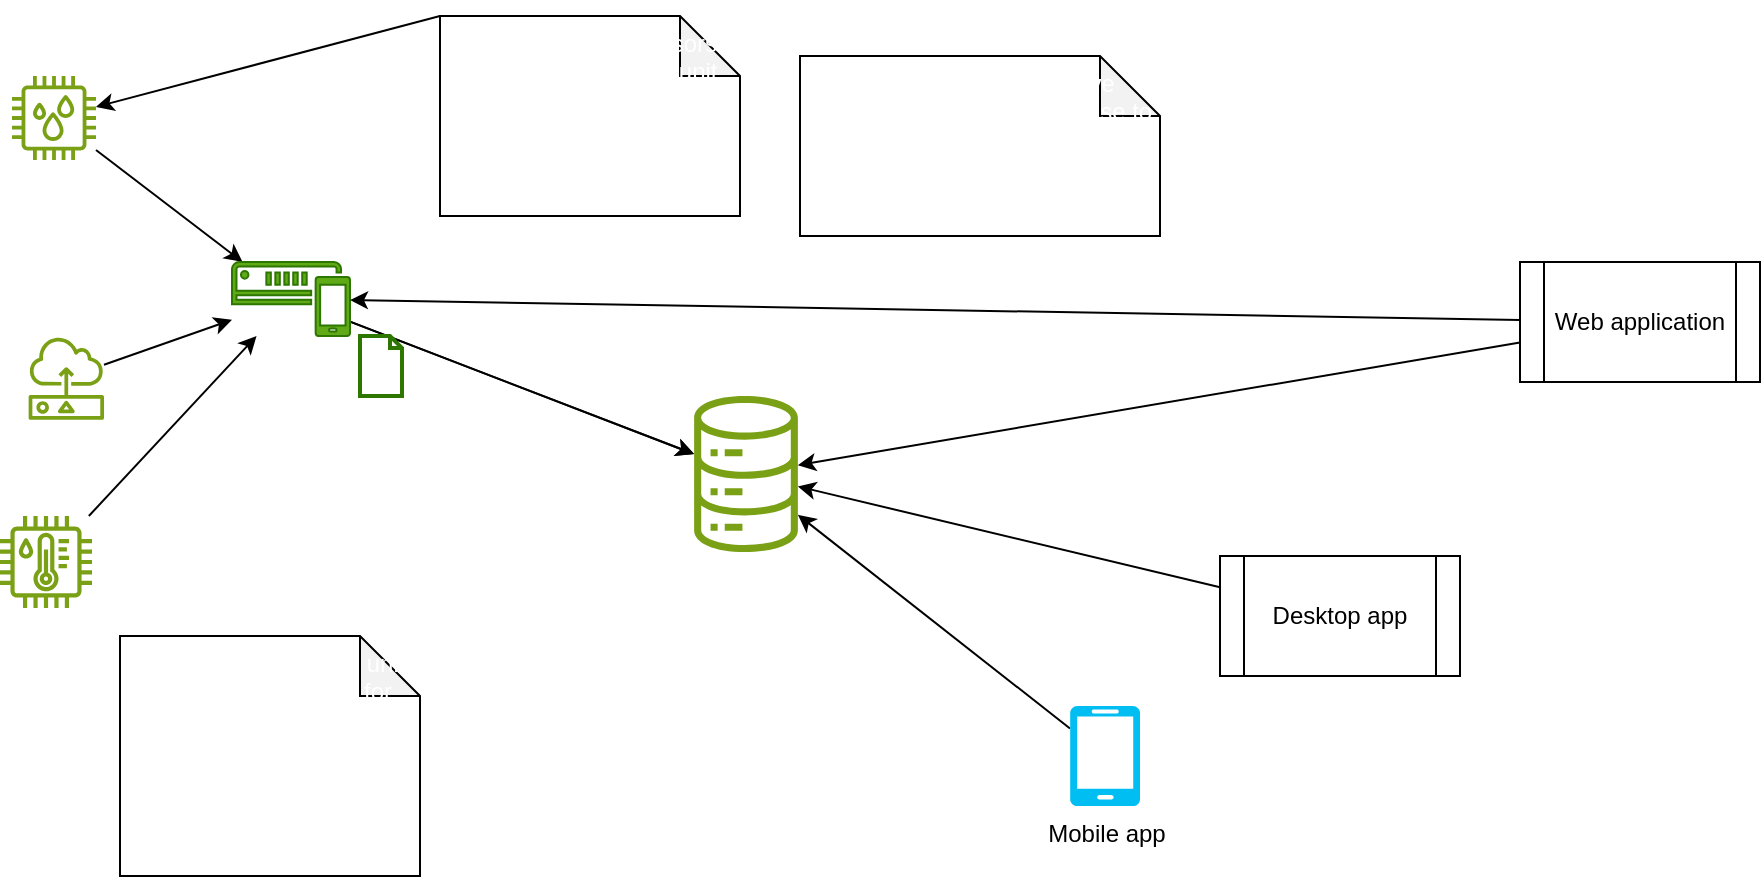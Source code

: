 <mxfile version="27.0.9">
  <diagram name="Page-1" id="0Fds_IvH_rpwKlloqNC5">
    <mxGraphModel dx="983" dy="580" grid="1" gridSize="10" guides="1" tooltips="1" connect="1" arrows="1" fold="1" page="1" pageScale="1" pageWidth="850" pageHeight="1100" math="0" shadow="0">
      <root>
        <mxCell id="0" />
        <mxCell id="1" parent="0" />
        <mxCell id="rezfCyd87ID24qsZE8oq-10" style="rounded=0;orthogonalLoop=1;jettySize=auto;html=1;" edge="1" parent="1" source="rezfCyd87ID24qsZE8oq-1" target="rezfCyd87ID24qsZE8oq-4">
          <mxGeometry relative="1" as="geometry" />
        </mxCell>
        <mxCell id="rezfCyd87ID24qsZE8oq-1" value="&lt;font style=&quot;color: rgb(255, 255, 255);&quot;&gt;SU1&lt;/font&gt;" style="sketch=0;outlineConnect=0;fontColor=#232F3E;gradientColor=none;fillColor=#7AA116;strokeColor=none;dashed=0;verticalLabelPosition=bottom;verticalAlign=top;align=center;html=1;fontSize=12;fontStyle=0;aspect=fixed;pointerEvents=1;shape=mxgraph.aws4.iot_thing_humidity_sensor;" vertex="1" parent="1">
          <mxGeometry x="286" y="610" width="42" height="42" as="geometry" />
        </mxCell>
        <mxCell id="rezfCyd87ID24qsZE8oq-12" style="rounded=0;orthogonalLoop=1;jettySize=auto;html=1;" edge="1" parent="1" source="rezfCyd87ID24qsZE8oq-2" target="rezfCyd87ID24qsZE8oq-4">
          <mxGeometry relative="1" as="geometry" />
        </mxCell>
        <mxCell id="rezfCyd87ID24qsZE8oq-2" value="SUn" style="sketch=0;outlineConnect=0;fontColor=#FFFFFF;gradientColor=none;fillColor=#7AA116;strokeColor=none;dashed=0;verticalLabelPosition=bottom;verticalAlign=top;align=center;html=1;fontSize=12;fontStyle=0;aspect=fixed;pointerEvents=1;shape=mxgraph.aws4.iot_thing_temperature_humidity_sensor;" vertex="1" parent="1">
          <mxGeometry x="280" y="830" width="46" height="46" as="geometry" />
        </mxCell>
        <mxCell id="rezfCyd87ID24qsZE8oq-11" style="rounded=0;orthogonalLoop=1;jettySize=auto;html=1;" edge="1" parent="1" source="rezfCyd87ID24qsZE8oq-3" target="rezfCyd87ID24qsZE8oq-4">
          <mxGeometry relative="1" as="geometry" />
        </mxCell>
        <mxCell id="rezfCyd87ID24qsZE8oq-3" value="SU2" style="sketch=0;outlineConnect=0;fontColor=#FFFFFF;gradientColor=none;fillColor=#7AA116;strokeColor=none;dashed=0;verticalLabelPosition=bottom;verticalAlign=top;align=center;html=1;fontSize=12;fontStyle=0;aspect=fixed;pointerEvents=1;shape=mxgraph.aws4.sensor;" vertex="1" parent="1">
          <mxGeometry x="294.31" y="740" width="37.69" height="42" as="geometry" />
        </mxCell>
        <mxCell id="rezfCyd87ID24qsZE8oq-34" style="rounded=0;orthogonalLoop=1;jettySize=auto;html=1;" edge="1" parent="1" source="rezfCyd87ID24qsZE8oq-4" target="rezfCyd87ID24qsZE8oq-19">
          <mxGeometry relative="1" as="geometry" />
        </mxCell>
        <mxCell id="rezfCyd87ID24qsZE8oq-35" style="rounded=0;orthogonalLoop=1;jettySize=auto;html=1;" edge="1" parent="1" source="rezfCyd87ID24qsZE8oq-4" target="rezfCyd87ID24qsZE8oq-19">
          <mxGeometry relative="1" as="geometry" />
        </mxCell>
        <mxCell id="rezfCyd87ID24qsZE8oq-4" value="CU" style="sketch=0;pointerEvents=1;shadow=0;dashed=0;html=1;strokeColor=#2D7600;fillColor=#60a917;labelPosition=center;verticalLabelPosition=bottom;verticalAlign=top;outlineConnect=0;align=center;shape=mxgraph.office.communications.sms_gateway;fontColor=#ffffff;" vertex="1" parent="1">
          <mxGeometry x="396" y="703" width="59" height="37" as="geometry" />
        </mxCell>
        <mxCell id="rezfCyd87ID24qsZE8oq-14" style="rounded=0;orthogonalLoop=1;jettySize=auto;html=1;exitX=0;exitY=0;exitDx=0;exitDy=0;exitPerimeter=0;" edge="1" parent="1" source="rezfCyd87ID24qsZE8oq-13" target="rezfCyd87ID24qsZE8oq-1">
          <mxGeometry relative="1" as="geometry" />
        </mxCell>
        <mxCell id="rezfCyd87ID24qsZE8oq-13" value="&lt;div&gt;Connect different sensors to the communication unit which will then relay the informationm to the database&lt;/div&gt;" style="shape=note;whiteSpace=wrap;html=1;backgroundOutline=1;darkOpacity=0.05;fontColor=#FFFFFF;labelBackgroundColor=none;align=left;verticalAlign=top;" vertex="1" parent="1">
          <mxGeometry x="500" y="580" width="150" height="100" as="geometry" />
        </mxCell>
        <mxCell id="rezfCyd87ID24qsZE8oq-17" value="CU - commiuunication unit&lt;br&gt;HIt will be responsible for storing the data from sensors and potentially will communicate with external service in order to store the data&lt;div&gt;&lt;br&gt;&lt;/div&gt;" style="shape=note;whiteSpace=wrap;html=1;backgroundOutline=1;darkOpacity=0.05;fontColor=#FFFFFF;labelBackgroundColor=none;align=left;verticalAlign=top;" vertex="1" parent="1">
          <mxGeometry x="340" y="890" width="150" height="120" as="geometry" />
        </mxCell>
        <mxCell id="rezfCyd87ID24qsZE8oq-18" value="&lt;div&gt;Communication unit will have internal storage that it can use to keep information it should also contain a geolocation sensor&lt;/div&gt;" style="shape=note;whiteSpace=wrap;html=1;backgroundOutline=1;darkOpacity=0.05;fontColor=#FFFFFF;labelBackgroundColor=none;align=left;verticalAlign=top;" vertex="1" parent="1">
          <mxGeometry x="680" y="600" width="180" height="90" as="geometry" />
        </mxCell>
        <mxCell id="rezfCyd87ID24qsZE8oq-19" value="" style="sketch=0;outlineConnect=0;fontColor=#232F3E;gradientColor=none;fillColor=#7AA116;strokeColor=none;dashed=0;verticalLabelPosition=bottom;verticalAlign=top;align=center;html=1;fontSize=12;fontStyle=0;aspect=fixed;pointerEvents=1;shape=mxgraph.aws4.iot_analytics_data_store;" vertex="1" parent="1">
          <mxGeometry x="626" y="770" width="54" height="78" as="geometry" />
        </mxCell>
        <mxCell id="rezfCyd87ID24qsZE8oq-25" value="SU1d" style="html=1;verticalLabelPosition=bottom;align=center;labelBackgroundColor=none;verticalAlign=top;strokeWidth=2;strokeColor=#2D7600;shadow=0;dashed=0;shape=mxgraph.ios7.icons.document;fillColor=none;fontColor=#FFFFFF;" vertex="1" parent="1">
          <mxGeometry x="460" y="740" width="21" height="30" as="geometry" />
        </mxCell>
        <mxCell id="rezfCyd87ID24qsZE8oq-30" style="rounded=0;orthogonalLoop=1;jettySize=auto;html=1;" edge="1" parent="1" source="rezfCyd87ID24qsZE8oq-27" target="rezfCyd87ID24qsZE8oq-19">
          <mxGeometry relative="1" as="geometry" />
        </mxCell>
        <mxCell id="rezfCyd87ID24qsZE8oq-33" style="rounded=0;orthogonalLoop=1;jettySize=auto;html=1;" edge="1" parent="1" source="rezfCyd87ID24qsZE8oq-27" target="rezfCyd87ID24qsZE8oq-4">
          <mxGeometry relative="1" as="geometry" />
        </mxCell>
        <mxCell id="rezfCyd87ID24qsZE8oq-27" value="Web application" style="shape=process;whiteSpace=wrap;html=1;backgroundOutline=1;" vertex="1" parent="1">
          <mxGeometry x="1040" y="703" width="120" height="60" as="geometry" />
        </mxCell>
        <mxCell id="rezfCyd87ID24qsZE8oq-31" style="rounded=0;orthogonalLoop=1;jettySize=auto;html=1;" edge="1" parent="1" source="rezfCyd87ID24qsZE8oq-28" target="rezfCyd87ID24qsZE8oq-19">
          <mxGeometry relative="1" as="geometry" />
        </mxCell>
        <mxCell id="rezfCyd87ID24qsZE8oq-28" value="Desktop app" style="shape=process;whiteSpace=wrap;html=1;backgroundOutline=1;" vertex="1" parent="1">
          <mxGeometry x="890" y="850" width="120" height="60" as="geometry" />
        </mxCell>
        <mxCell id="rezfCyd87ID24qsZE8oq-32" style="rounded=0;orthogonalLoop=1;jettySize=auto;html=1;" edge="1" parent="1" source="rezfCyd87ID24qsZE8oq-29" target="rezfCyd87ID24qsZE8oq-19">
          <mxGeometry relative="1" as="geometry" />
        </mxCell>
        <mxCell id="rezfCyd87ID24qsZE8oq-29" value="Mobile app" style="verticalLabelPosition=bottom;html=1;verticalAlign=top;align=center;strokeColor=none;fillColor=#00BEF2;shape=mxgraph.azure.mobile;pointerEvents=1;" vertex="1" parent="1">
          <mxGeometry x="815" y="925" width="35" height="50" as="geometry" />
        </mxCell>
      </root>
    </mxGraphModel>
  </diagram>
</mxfile>
